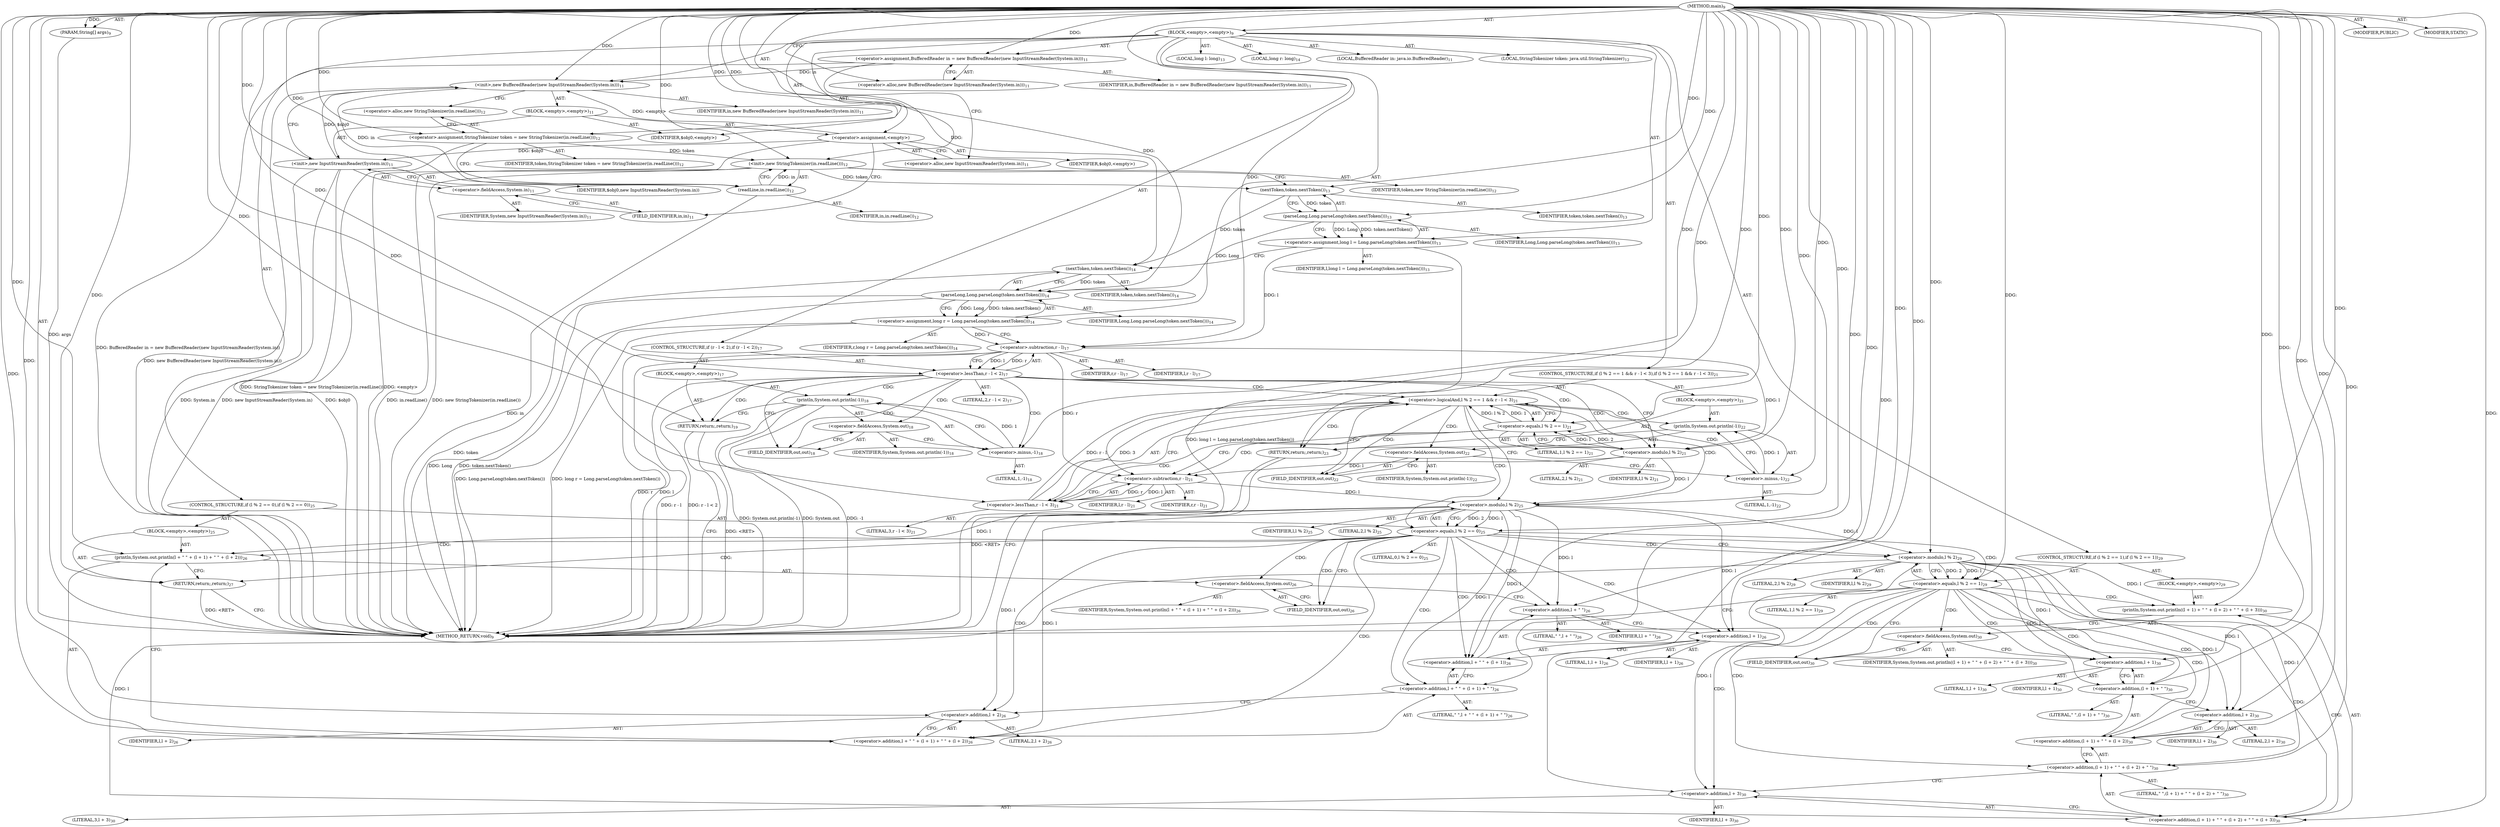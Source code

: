 digraph "main" {  
"21" [label = <(METHOD,main)<SUB>9</SUB>> ]
"22" [label = <(PARAM,String[] args)<SUB>9</SUB>> ]
"23" [label = <(BLOCK,&lt;empty&gt;,&lt;empty&gt;)<SUB>9</SUB>> ]
"4" [label = <(LOCAL,BufferedReader in: java.io.BufferedReader)<SUB>11</SUB>> ]
"24" [label = <(&lt;operator&gt;.assignment,BufferedReader in = new BufferedReader(new InputStreamReader(System.in)))<SUB>11</SUB>> ]
"25" [label = <(IDENTIFIER,in,BufferedReader in = new BufferedReader(new InputStreamReader(System.in)))<SUB>11</SUB>> ]
"26" [label = <(&lt;operator&gt;.alloc,new BufferedReader(new InputStreamReader(System.in)))<SUB>11</SUB>> ]
"27" [label = <(&lt;init&gt;,new BufferedReader(new InputStreamReader(System.in)))<SUB>11</SUB>> ]
"3" [label = <(IDENTIFIER,in,new BufferedReader(new InputStreamReader(System.in)))<SUB>11</SUB>> ]
"28" [label = <(BLOCK,&lt;empty&gt;,&lt;empty&gt;)<SUB>11</SUB>> ]
"29" [label = <(&lt;operator&gt;.assignment,&lt;empty&gt;)> ]
"30" [label = <(IDENTIFIER,$obj0,&lt;empty&gt;)> ]
"31" [label = <(&lt;operator&gt;.alloc,new InputStreamReader(System.in))<SUB>11</SUB>> ]
"32" [label = <(&lt;init&gt;,new InputStreamReader(System.in))<SUB>11</SUB>> ]
"33" [label = <(IDENTIFIER,$obj0,new InputStreamReader(System.in))> ]
"34" [label = <(&lt;operator&gt;.fieldAccess,System.in)<SUB>11</SUB>> ]
"35" [label = <(IDENTIFIER,System,new InputStreamReader(System.in))<SUB>11</SUB>> ]
"36" [label = <(FIELD_IDENTIFIER,in,in)<SUB>11</SUB>> ]
"37" [label = <(IDENTIFIER,$obj0,&lt;empty&gt;)> ]
"6" [label = <(LOCAL,StringTokenizer token: java.util.StringTokenizer)<SUB>12</SUB>> ]
"38" [label = <(&lt;operator&gt;.assignment,StringTokenizer token = new StringTokenizer(in.readLine()))<SUB>12</SUB>> ]
"39" [label = <(IDENTIFIER,token,StringTokenizer token = new StringTokenizer(in.readLine()))<SUB>12</SUB>> ]
"40" [label = <(&lt;operator&gt;.alloc,new StringTokenizer(in.readLine()))<SUB>12</SUB>> ]
"41" [label = <(&lt;init&gt;,new StringTokenizer(in.readLine()))<SUB>12</SUB>> ]
"5" [label = <(IDENTIFIER,token,new StringTokenizer(in.readLine()))<SUB>12</SUB>> ]
"42" [label = <(readLine,in.readLine())<SUB>12</SUB>> ]
"43" [label = <(IDENTIFIER,in,in.readLine())<SUB>12</SUB>> ]
"44" [label = <(LOCAL,long l: long)<SUB>13</SUB>> ]
"45" [label = <(&lt;operator&gt;.assignment,long l = Long.parseLong(token.nextToken()))<SUB>13</SUB>> ]
"46" [label = <(IDENTIFIER,l,long l = Long.parseLong(token.nextToken()))<SUB>13</SUB>> ]
"47" [label = <(parseLong,Long.parseLong(token.nextToken()))<SUB>13</SUB>> ]
"48" [label = <(IDENTIFIER,Long,Long.parseLong(token.nextToken()))<SUB>13</SUB>> ]
"49" [label = <(nextToken,token.nextToken())<SUB>13</SUB>> ]
"50" [label = <(IDENTIFIER,token,token.nextToken())<SUB>13</SUB>> ]
"51" [label = <(LOCAL,long r: long)<SUB>14</SUB>> ]
"52" [label = <(&lt;operator&gt;.assignment,long r = Long.parseLong(token.nextToken()))<SUB>14</SUB>> ]
"53" [label = <(IDENTIFIER,r,long r = Long.parseLong(token.nextToken()))<SUB>14</SUB>> ]
"54" [label = <(parseLong,Long.parseLong(token.nextToken()))<SUB>14</SUB>> ]
"55" [label = <(IDENTIFIER,Long,Long.parseLong(token.nextToken()))<SUB>14</SUB>> ]
"56" [label = <(nextToken,token.nextToken())<SUB>14</SUB>> ]
"57" [label = <(IDENTIFIER,token,token.nextToken())<SUB>14</SUB>> ]
"58" [label = <(CONTROL_STRUCTURE,if (r - l &lt; 2),if (r - l &lt; 2))<SUB>17</SUB>> ]
"59" [label = <(&lt;operator&gt;.lessThan,r - l &lt; 2)<SUB>17</SUB>> ]
"60" [label = <(&lt;operator&gt;.subtraction,r - l)<SUB>17</SUB>> ]
"61" [label = <(IDENTIFIER,r,r - l)<SUB>17</SUB>> ]
"62" [label = <(IDENTIFIER,l,r - l)<SUB>17</SUB>> ]
"63" [label = <(LITERAL,2,r - l &lt; 2)<SUB>17</SUB>> ]
"64" [label = <(BLOCK,&lt;empty&gt;,&lt;empty&gt;)<SUB>17</SUB>> ]
"65" [label = <(println,System.out.println(-1))<SUB>18</SUB>> ]
"66" [label = <(&lt;operator&gt;.fieldAccess,System.out)<SUB>18</SUB>> ]
"67" [label = <(IDENTIFIER,System,System.out.println(-1))<SUB>18</SUB>> ]
"68" [label = <(FIELD_IDENTIFIER,out,out)<SUB>18</SUB>> ]
"69" [label = <(&lt;operator&gt;.minus,-1)<SUB>18</SUB>> ]
"70" [label = <(LITERAL,1,-1)<SUB>18</SUB>> ]
"71" [label = <(RETURN,return;,return;)<SUB>19</SUB>> ]
"72" [label = <(CONTROL_STRUCTURE,if (l % 2 == 1 &amp;&amp; r - l &lt; 3),if (l % 2 == 1 &amp;&amp; r - l &lt; 3))<SUB>21</SUB>> ]
"73" [label = <(&lt;operator&gt;.logicalAnd,l % 2 == 1 &amp;&amp; r - l &lt; 3)<SUB>21</SUB>> ]
"74" [label = <(&lt;operator&gt;.equals,l % 2 == 1)<SUB>21</SUB>> ]
"75" [label = <(&lt;operator&gt;.modulo,l % 2)<SUB>21</SUB>> ]
"76" [label = <(IDENTIFIER,l,l % 2)<SUB>21</SUB>> ]
"77" [label = <(LITERAL,2,l % 2)<SUB>21</SUB>> ]
"78" [label = <(LITERAL,1,l % 2 == 1)<SUB>21</SUB>> ]
"79" [label = <(&lt;operator&gt;.lessThan,r - l &lt; 3)<SUB>21</SUB>> ]
"80" [label = <(&lt;operator&gt;.subtraction,r - l)<SUB>21</SUB>> ]
"81" [label = <(IDENTIFIER,r,r - l)<SUB>21</SUB>> ]
"82" [label = <(IDENTIFIER,l,r - l)<SUB>21</SUB>> ]
"83" [label = <(LITERAL,3,r - l &lt; 3)<SUB>21</SUB>> ]
"84" [label = <(BLOCK,&lt;empty&gt;,&lt;empty&gt;)<SUB>21</SUB>> ]
"85" [label = <(println,System.out.println(-1))<SUB>22</SUB>> ]
"86" [label = <(&lt;operator&gt;.fieldAccess,System.out)<SUB>22</SUB>> ]
"87" [label = <(IDENTIFIER,System,System.out.println(-1))<SUB>22</SUB>> ]
"88" [label = <(FIELD_IDENTIFIER,out,out)<SUB>22</SUB>> ]
"89" [label = <(&lt;operator&gt;.minus,-1)<SUB>22</SUB>> ]
"90" [label = <(LITERAL,1,-1)<SUB>22</SUB>> ]
"91" [label = <(RETURN,return;,return;)<SUB>23</SUB>> ]
"92" [label = <(CONTROL_STRUCTURE,if (l % 2 == 0),if (l % 2 == 0))<SUB>25</SUB>> ]
"93" [label = <(&lt;operator&gt;.equals,l % 2 == 0)<SUB>25</SUB>> ]
"94" [label = <(&lt;operator&gt;.modulo,l % 2)<SUB>25</SUB>> ]
"95" [label = <(IDENTIFIER,l,l % 2)<SUB>25</SUB>> ]
"96" [label = <(LITERAL,2,l % 2)<SUB>25</SUB>> ]
"97" [label = <(LITERAL,0,l % 2 == 0)<SUB>25</SUB>> ]
"98" [label = <(BLOCK,&lt;empty&gt;,&lt;empty&gt;)<SUB>25</SUB>> ]
"99" [label = <(println,System.out.println(l + &quot; &quot; + (l + 1) + &quot; &quot; + (l + 2)))<SUB>26</SUB>> ]
"100" [label = <(&lt;operator&gt;.fieldAccess,System.out)<SUB>26</SUB>> ]
"101" [label = <(IDENTIFIER,System,System.out.println(l + &quot; &quot; + (l + 1) + &quot; &quot; + (l + 2)))<SUB>26</SUB>> ]
"102" [label = <(FIELD_IDENTIFIER,out,out)<SUB>26</SUB>> ]
"103" [label = <(&lt;operator&gt;.addition,l + &quot; &quot; + (l + 1) + &quot; &quot; + (l + 2))<SUB>26</SUB>> ]
"104" [label = <(&lt;operator&gt;.addition,l + &quot; &quot; + (l + 1) + &quot; &quot;)<SUB>26</SUB>> ]
"105" [label = <(&lt;operator&gt;.addition,l + &quot; &quot; + (l + 1))<SUB>26</SUB>> ]
"106" [label = <(&lt;operator&gt;.addition,l + &quot; &quot;)<SUB>26</SUB>> ]
"107" [label = <(IDENTIFIER,l,l + &quot; &quot;)<SUB>26</SUB>> ]
"108" [label = <(LITERAL,&quot; &quot;,l + &quot; &quot;)<SUB>26</SUB>> ]
"109" [label = <(&lt;operator&gt;.addition,l + 1)<SUB>26</SUB>> ]
"110" [label = <(IDENTIFIER,l,l + 1)<SUB>26</SUB>> ]
"111" [label = <(LITERAL,1,l + 1)<SUB>26</SUB>> ]
"112" [label = <(LITERAL,&quot; &quot;,l + &quot; &quot; + (l + 1) + &quot; &quot;)<SUB>26</SUB>> ]
"113" [label = <(&lt;operator&gt;.addition,l + 2)<SUB>26</SUB>> ]
"114" [label = <(IDENTIFIER,l,l + 2)<SUB>26</SUB>> ]
"115" [label = <(LITERAL,2,l + 2)<SUB>26</SUB>> ]
"116" [label = <(RETURN,return;,return;)<SUB>27</SUB>> ]
"117" [label = <(CONTROL_STRUCTURE,if (l % 2 == 1),if (l % 2 == 1))<SUB>29</SUB>> ]
"118" [label = <(&lt;operator&gt;.equals,l % 2 == 1)<SUB>29</SUB>> ]
"119" [label = <(&lt;operator&gt;.modulo,l % 2)<SUB>29</SUB>> ]
"120" [label = <(IDENTIFIER,l,l % 2)<SUB>29</SUB>> ]
"121" [label = <(LITERAL,2,l % 2)<SUB>29</SUB>> ]
"122" [label = <(LITERAL,1,l % 2 == 1)<SUB>29</SUB>> ]
"123" [label = <(BLOCK,&lt;empty&gt;,&lt;empty&gt;)<SUB>29</SUB>> ]
"124" [label = <(println,System.out.println((l + 1) + &quot; &quot; + (l + 2) + &quot; &quot; + (l + 3)))<SUB>30</SUB>> ]
"125" [label = <(&lt;operator&gt;.fieldAccess,System.out)<SUB>30</SUB>> ]
"126" [label = <(IDENTIFIER,System,System.out.println((l + 1) + &quot; &quot; + (l + 2) + &quot; &quot; + (l + 3)))<SUB>30</SUB>> ]
"127" [label = <(FIELD_IDENTIFIER,out,out)<SUB>30</SUB>> ]
"128" [label = <(&lt;operator&gt;.addition,(l + 1) + &quot; &quot; + (l + 2) + &quot; &quot; + (l + 3))<SUB>30</SUB>> ]
"129" [label = <(&lt;operator&gt;.addition,(l + 1) + &quot; &quot; + (l + 2) + &quot; &quot;)<SUB>30</SUB>> ]
"130" [label = <(&lt;operator&gt;.addition,(l + 1) + &quot; &quot; + (l + 2))<SUB>30</SUB>> ]
"131" [label = <(&lt;operator&gt;.addition,(l + 1) + &quot; &quot;)<SUB>30</SUB>> ]
"132" [label = <(&lt;operator&gt;.addition,l + 1)<SUB>30</SUB>> ]
"133" [label = <(IDENTIFIER,l,l + 1)<SUB>30</SUB>> ]
"134" [label = <(LITERAL,1,l + 1)<SUB>30</SUB>> ]
"135" [label = <(LITERAL,&quot; &quot;,(l + 1) + &quot; &quot;)<SUB>30</SUB>> ]
"136" [label = <(&lt;operator&gt;.addition,l + 2)<SUB>30</SUB>> ]
"137" [label = <(IDENTIFIER,l,l + 2)<SUB>30</SUB>> ]
"138" [label = <(LITERAL,2,l + 2)<SUB>30</SUB>> ]
"139" [label = <(LITERAL,&quot; &quot;,(l + 1) + &quot; &quot; + (l + 2) + &quot; &quot;)<SUB>30</SUB>> ]
"140" [label = <(&lt;operator&gt;.addition,l + 3)<SUB>30</SUB>> ]
"141" [label = <(IDENTIFIER,l,l + 3)<SUB>30</SUB>> ]
"142" [label = <(LITERAL,3,l + 3)<SUB>30</SUB>> ]
"143" [label = <(MODIFIER,PUBLIC)> ]
"144" [label = <(MODIFIER,STATIC)> ]
"145" [label = <(METHOD_RETURN,void)<SUB>9</SUB>> ]
  "21" -> "22"  [ label = "AST: "] 
  "21" -> "23"  [ label = "AST: "] 
  "21" -> "143"  [ label = "AST: "] 
  "21" -> "144"  [ label = "AST: "] 
  "21" -> "145"  [ label = "AST: "] 
  "23" -> "4"  [ label = "AST: "] 
  "23" -> "24"  [ label = "AST: "] 
  "23" -> "27"  [ label = "AST: "] 
  "23" -> "6"  [ label = "AST: "] 
  "23" -> "38"  [ label = "AST: "] 
  "23" -> "41"  [ label = "AST: "] 
  "23" -> "44"  [ label = "AST: "] 
  "23" -> "45"  [ label = "AST: "] 
  "23" -> "51"  [ label = "AST: "] 
  "23" -> "52"  [ label = "AST: "] 
  "23" -> "58"  [ label = "AST: "] 
  "23" -> "72"  [ label = "AST: "] 
  "23" -> "92"  [ label = "AST: "] 
  "23" -> "117"  [ label = "AST: "] 
  "24" -> "25"  [ label = "AST: "] 
  "24" -> "26"  [ label = "AST: "] 
  "27" -> "3"  [ label = "AST: "] 
  "27" -> "28"  [ label = "AST: "] 
  "28" -> "29"  [ label = "AST: "] 
  "28" -> "32"  [ label = "AST: "] 
  "28" -> "37"  [ label = "AST: "] 
  "29" -> "30"  [ label = "AST: "] 
  "29" -> "31"  [ label = "AST: "] 
  "32" -> "33"  [ label = "AST: "] 
  "32" -> "34"  [ label = "AST: "] 
  "34" -> "35"  [ label = "AST: "] 
  "34" -> "36"  [ label = "AST: "] 
  "38" -> "39"  [ label = "AST: "] 
  "38" -> "40"  [ label = "AST: "] 
  "41" -> "5"  [ label = "AST: "] 
  "41" -> "42"  [ label = "AST: "] 
  "42" -> "43"  [ label = "AST: "] 
  "45" -> "46"  [ label = "AST: "] 
  "45" -> "47"  [ label = "AST: "] 
  "47" -> "48"  [ label = "AST: "] 
  "47" -> "49"  [ label = "AST: "] 
  "49" -> "50"  [ label = "AST: "] 
  "52" -> "53"  [ label = "AST: "] 
  "52" -> "54"  [ label = "AST: "] 
  "54" -> "55"  [ label = "AST: "] 
  "54" -> "56"  [ label = "AST: "] 
  "56" -> "57"  [ label = "AST: "] 
  "58" -> "59"  [ label = "AST: "] 
  "58" -> "64"  [ label = "AST: "] 
  "59" -> "60"  [ label = "AST: "] 
  "59" -> "63"  [ label = "AST: "] 
  "60" -> "61"  [ label = "AST: "] 
  "60" -> "62"  [ label = "AST: "] 
  "64" -> "65"  [ label = "AST: "] 
  "64" -> "71"  [ label = "AST: "] 
  "65" -> "66"  [ label = "AST: "] 
  "65" -> "69"  [ label = "AST: "] 
  "66" -> "67"  [ label = "AST: "] 
  "66" -> "68"  [ label = "AST: "] 
  "69" -> "70"  [ label = "AST: "] 
  "72" -> "73"  [ label = "AST: "] 
  "72" -> "84"  [ label = "AST: "] 
  "73" -> "74"  [ label = "AST: "] 
  "73" -> "79"  [ label = "AST: "] 
  "74" -> "75"  [ label = "AST: "] 
  "74" -> "78"  [ label = "AST: "] 
  "75" -> "76"  [ label = "AST: "] 
  "75" -> "77"  [ label = "AST: "] 
  "79" -> "80"  [ label = "AST: "] 
  "79" -> "83"  [ label = "AST: "] 
  "80" -> "81"  [ label = "AST: "] 
  "80" -> "82"  [ label = "AST: "] 
  "84" -> "85"  [ label = "AST: "] 
  "84" -> "91"  [ label = "AST: "] 
  "85" -> "86"  [ label = "AST: "] 
  "85" -> "89"  [ label = "AST: "] 
  "86" -> "87"  [ label = "AST: "] 
  "86" -> "88"  [ label = "AST: "] 
  "89" -> "90"  [ label = "AST: "] 
  "92" -> "93"  [ label = "AST: "] 
  "92" -> "98"  [ label = "AST: "] 
  "93" -> "94"  [ label = "AST: "] 
  "93" -> "97"  [ label = "AST: "] 
  "94" -> "95"  [ label = "AST: "] 
  "94" -> "96"  [ label = "AST: "] 
  "98" -> "99"  [ label = "AST: "] 
  "98" -> "116"  [ label = "AST: "] 
  "99" -> "100"  [ label = "AST: "] 
  "99" -> "103"  [ label = "AST: "] 
  "100" -> "101"  [ label = "AST: "] 
  "100" -> "102"  [ label = "AST: "] 
  "103" -> "104"  [ label = "AST: "] 
  "103" -> "113"  [ label = "AST: "] 
  "104" -> "105"  [ label = "AST: "] 
  "104" -> "112"  [ label = "AST: "] 
  "105" -> "106"  [ label = "AST: "] 
  "105" -> "109"  [ label = "AST: "] 
  "106" -> "107"  [ label = "AST: "] 
  "106" -> "108"  [ label = "AST: "] 
  "109" -> "110"  [ label = "AST: "] 
  "109" -> "111"  [ label = "AST: "] 
  "113" -> "114"  [ label = "AST: "] 
  "113" -> "115"  [ label = "AST: "] 
  "117" -> "118"  [ label = "AST: "] 
  "117" -> "123"  [ label = "AST: "] 
  "118" -> "119"  [ label = "AST: "] 
  "118" -> "122"  [ label = "AST: "] 
  "119" -> "120"  [ label = "AST: "] 
  "119" -> "121"  [ label = "AST: "] 
  "123" -> "124"  [ label = "AST: "] 
  "124" -> "125"  [ label = "AST: "] 
  "124" -> "128"  [ label = "AST: "] 
  "125" -> "126"  [ label = "AST: "] 
  "125" -> "127"  [ label = "AST: "] 
  "128" -> "129"  [ label = "AST: "] 
  "128" -> "140"  [ label = "AST: "] 
  "129" -> "130"  [ label = "AST: "] 
  "129" -> "139"  [ label = "AST: "] 
  "130" -> "131"  [ label = "AST: "] 
  "130" -> "136"  [ label = "AST: "] 
  "131" -> "132"  [ label = "AST: "] 
  "131" -> "135"  [ label = "AST: "] 
  "132" -> "133"  [ label = "AST: "] 
  "132" -> "134"  [ label = "AST: "] 
  "136" -> "137"  [ label = "AST: "] 
  "136" -> "138"  [ label = "AST: "] 
  "140" -> "141"  [ label = "AST: "] 
  "140" -> "142"  [ label = "AST: "] 
  "24" -> "31"  [ label = "CFG: "] 
  "27" -> "40"  [ label = "CFG: "] 
  "38" -> "42"  [ label = "CFG: "] 
  "41" -> "49"  [ label = "CFG: "] 
  "45" -> "56"  [ label = "CFG: "] 
  "52" -> "60"  [ label = "CFG: "] 
  "26" -> "24"  [ label = "CFG: "] 
  "40" -> "38"  [ label = "CFG: "] 
  "42" -> "41"  [ label = "CFG: "] 
  "47" -> "45"  [ label = "CFG: "] 
  "54" -> "52"  [ label = "CFG: "] 
  "59" -> "68"  [ label = "CFG: "] 
  "59" -> "75"  [ label = "CFG: "] 
  "73" -> "88"  [ label = "CFG: "] 
  "73" -> "94"  [ label = "CFG: "] 
  "93" -> "102"  [ label = "CFG: "] 
  "93" -> "119"  [ label = "CFG: "] 
  "118" -> "145"  [ label = "CFG: "] 
  "118" -> "127"  [ label = "CFG: "] 
  "29" -> "36"  [ label = "CFG: "] 
  "32" -> "27"  [ label = "CFG: "] 
  "49" -> "47"  [ label = "CFG: "] 
  "56" -> "54"  [ label = "CFG: "] 
  "60" -> "59"  [ label = "CFG: "] 
  "65" -> "71"  [ label = "CFG: "] 
  "71" -> "145"  [ label = "CFG: "] 
  "74" -> "73"  [ label = "CFG: "] 
  "74" -> "80"  [ label = "CFG: "] 
  "79" -> "73"  [ label = "CFG: "] 
  "85" -> "91"  [ label = "CFG: "] 
  "91" -> "145"  [ label = "CFG: "] 
  "94" -> "93"  [ label = "CFG: "] 
  "99" -> "116"  [ label = "CFG: "] 
  "116" -> "145"  [ label = "CFG: "] 
  "119" -> "118"  [ label = "CFG: "] 
  "124" -> "145"  [ label = "CFG: "] 
  "31" -> "29"  [ label = "CFG: "] 
  "34" -> "32"  [ label = "CFG: "] 
  "66" -> "69"  [ label = "CFG: "] 
  "69" -> "65"  [ label = "CFG: "] 
  "75" -> "74"  [ label = "CFG: "] 
  "80" -> "79"  [ label = "CFG: "] 
  "86" -> "89"  [ label = "CFG: "] 
  "89" -> "85"  [ label = "CFG: "] 
  "100" -> "106"  [ label = "CFG: "] 
  "103" -> "99"  [ label = "CFG: "] 
  "125" -> "132"  [ label = "CFG: "] 
  "128" -> "124"  [ label = "CFG: "] 
  "36" -> "34"  [ label = "CFG: "] 
  "68" -> "66"  [ label = "CFG: "] 
  "88" -> "86"  [ label = "CFG: "] 
  "102" -> "100"  [ label = "CFG: "] 
  "104" -> "113"  [ label = "CFG: "] 
  "113" -> "103"  [ label = "CFG: "] 
  "127" -> "125"  [ label = "CFG: "] 
  "129" -> "140"  [ label = "CFG: "] 
  "140" -> "128"  [ label = "CFG: "] 
  "105" -> "104"  [ label = "CFG: "] 
  "130" -> "129"  [ label = "CFG: "] 
  "106" -> "109"  [ label = "CFG: "] 
  "109" -> "105"  [ label = "CFG: "] 
  "131" -> "136"  [ label = "CFG: "] 
  "136" -> "130"  [ label = "CFG: "] 
  "132" -> "131"  [ label = "CFG: "] 
  "21" -> "26"  [ label = "CFG: "] 
  "71" -> "145"  [ label = "DDG: &lt;RET&gt;"] 
  "91" -> "145"  [ label = "DDG: &lt;RET&gt;"] 
  "116" -> "145"  [ label = "DDG: &lt;RET&gt;"] 
  "22" -> "145"  [ label = "DDG: args"] 
  "24" -> "145"  [ label = "DDG: BufferedReader in = new BufferedReader(new InputStreamReader(System.in))"] 
  "29" -> "145"  [ label = "DDG: &lt;empty&gt;"] 
  "32" -> "145"  [ label = "DDG: $obj0"] 
  "32" -> "145"  [ label = "DDG: System.in"] 
  "32" -> "145"  [ label = "DDG: new InputStreamReader(System.in)"] 
  "27" -> "145"  [ label = "DDG: new BufferedReader(new InputStreamReader(System.in))"] 
  "38" -> "145"  [ label = "DDG: StringTokenizer token = new StringTokenizer(in.readLine())"] 
  "42" -> "145"  [ label = "DDG: in"] 
  "41" -> "145"  [ label = "DDG: in.readLine()"] 
  "41" -> "145"  [ label = "DDG: new StringTokenizer(in.readLine())"] 
  "45" -> "145"  [ label = "DDG: long l = Long.parseLong(token.nextToken())"] 
  "54" -> "145"  [ label = "DDG: Long"] 
  "56" -> "145"  [ label = "DDG: token"] 
  "54" -> "145"  [ label = "DDG: token.nextToken()"] 
  "52" -> "145"  [ label = "DDG: Long.parseLong(token.nextToken())"] 
  "52" -> "145"  [ label = "DDG: long r = Long.parseLong(token.nextToken())"] 
  "60" -> "145"  [ label = "DDG: r"] 
  "60" -> "145"  [ label = "DDG: l"] 
  "59" -> "145"  [ label = "DDG: r - l"] 
  "59" -> "145"  [ label = "DDG: r - l &lt; 2"] 
  "65" -> "145"  [ label = "DDG: System.out"] 
  "65" -> "145"  [ label = "DDG: -1"] 
  "65" -> "145"  [ label = "DDG: System.out.println(-1)"] 
  "21" -> "22"  [ label = "DDG: "] 
  "21" -> "24"  [ label = "DDG: "] 
  "21" -> "38"  [ label = "DDG: "] 
  "47" -> "45"  [ label = "DDG: Long"] 
  "47" -> "45"  [ label = "DDG: token.nextToken()"] 
  "54" -> "52"  [ label = "DDG: Long"] 
  "54" -> "52"  [ label = "DDG: token.nextToken()"] 
  "24" -> "27"  [ label = "DDG: in"] 
  "21" -> "27"  [ label = "DDG: "] 
  "29" -> "27"  [ label = "DDG: &lt;empty&gt;"] 
  "32" -> "27"  [ label = "DDG: $obj0"] 
  "38" -> "41"  [ label = "DDG: token"] 
  "21" -> "41"  [ label = "DDG: "] 
  "42" -> "41"  [ label = "DDG: in"] 
  "21" -> "29"  [ label = "DDG: "] 
  "21" -> "37"  [ label = "DDG: "] 
  "27" -> "42"  [ label = "DDG: in"] 
  "21" -> "42"  [ label = "DDG: "] 
  "21" -> "47"  [ label = "DDG: "] 
  "49" -> "47"  [ label = "DDG: token"] 
  "47" -> "54"  [ label = "DDG: Long"] 
  "21" -> "54"  [ label = "DDG: "] 
  "56" -> "54"  [ label = "DDG: token"] 
  "60" -> "59"  [ label = "DDG: r"] 
  "60" -> "59"  [ label = "DDG: l"] 
  "21" -> "59"  [ label = "DDG: "] 
  "21" -> "71"  [ label = "DDG: "] 
  "74" -> "73"  [ label = "DDG: l % 2"] 
  "74" -> "73"  [ label = "DDG: 1"] 
  "79" -> "73"  [ label = "DDG: r - l"] 
  "79" -> "73"  [ label = "DDG: 3"] 
  "21" -> "91"  [ label = "DDG: "] 
  "94" -> "93"  [ label = "DDG: l"] 
  "94" -> "93"  [ label = "DDG: 2"] 
  "21" -> "93"  [ label = "DDG: "] 
  "21" -> "116"  [ label = "DDG: "] 
  "119" -> "118"  [ label = "DDG: l"] 
  "119" -> "118"  [ label = "DDG: 2"] 
  "21" -> "118"  [ label = "DDG: "] 
  "29" -> "32"  [ label = "DDG: $obj0"] 
  "21" -> "32"  [ label = "DDG: "] 
  "41" -> "49"  [ label = "DDG: token"] 
  "21" -> "49"  [ label = "DDG: "] 
  "49" -> "56"  [ label = "DDG: token"] 
  "21" -> "56"  [ label = "DDG: "] 
  "52" -> "60"  [ label = "DDG: r"] 
  "21" -> "60"  [ label = "DDG: "] 
  "45" -> "60"  [ label = "DDG: l"] 
  "69" -> "65"  [ label = "DDG: 1"] 
  "75" -> "74"  [ label = "DDG: l"] 
  "75" -> "74"  [ label = "DDG: 2"] 
  "21" -> "74"  [ label = "DDG: "] 
  "80" -> "79"  [ label = "DDG: r"] 
  "80" -> "79"  [ label = "DDG: l"] 
  "21" -> "79"  [ label = "DDG: "] 
  "89" -> "85"  [ label = "DDG: 1"] 
  "75" -> "94"  [ label = "DDG: l"] 
  "80" -> "94"  [ label = "DDG: l"] 
  "21" -> "94"  [ label = "DDG: "] 
  "94" -> "99"  [ label = "DDG: l"] 
  "21" -> "99"  [ label = "DDG: "] 
  "94" -> "119"  [ label = "DDG: l"] 
  "21" -> "119"  [ label = "DDG: "] 
  "119" -> "124"  [ label = "DDG: l"] 
  "21" -> "124"  [ label = "DDG: "] 
  "21" -> "69"  [ label = "DDG: "] 
  "60" -> "75"  [ label = "DDG: l"] 
  "21" -> "75"  [ label = "DDG: "] 
  "60" -> "80"  [ label = "DDG: r"] 
  "21" -> "80"  [ label = "DDG: "] 
  "75" -> "80"  [ label = "DDG: l"] 
  "21" -> "89"  [ label = "DDG: "] 
  "94" -> "103"  [ label = "DDG: l"] 
  "21" -> "103"  [ label = "DDG: "] 
  "119" -> "128"  [ label = "DDG: l"] 
  "21" -> "128"  [ label = "DDG: "] 
  "94" -> "104"  [ label = "DDG: l"] 
  "21" -> "104"  [ label = "DDG: "] 
  "21" -> "113"  [ label = "DDG: "] 
  "94" -> "113"  [ label = "DDG: l"] 
  "119" -> "129"  [ label = "DDG: l"] 
  "21" -> "129"  [ label = "DDG: "] 
  "21" -> "140"  [ label = "DDG: "] 
  "119" -> "140"  [ label = "DDG: l"] 
  "94" -> "105"  [ label = "DDG: l"] 
  "21" -> "105"  [ label = "DDG: "] 
  "119" -> "130"  [ label = "DDG: l"] 
  "21" -> "130"  [ label = "DDG: "] 
  "94" -> "106"  [ label = "DDG: l"] 
  "21" -> "106"  [ label = "DDG: "] 
  "21" -> "109"  [ label = "DDG: "] 
  "94" -> "109"  [ label = "DDG: l"] 
  "119" -> "131"  [ label = "DDG: l"] 
  "21" -> "131"  [ label = "DDG: "] 
  "21" -> "136"  [ label = "DDG: "] 
  "119" -> "136"  [ label = "DDG: l"] 
  "119" -> "132"  [ label = "DDG: l"] 
  "21" -> "132"  [ label = "DDG: "] 
  "59" -> "68"  [ label = "CDG: "] 
  "59" -> "73"  [ label = "CDG: "] 
  "59" -> "66"  [ label = "CDG: "] 
  "59" -> "75"  [ label = "CDG: "] 
  "59" -> "69"  [ label = "CDG: "] 
  "59" -> "74"  [ label = "CDG: "] 
  "59" -> "65"  [ label = "CDG: "] 
  "59" -> "71"  [ label = "CDG: "] 
  "73" -> "94"  [ label = "CDG: "] 
  "73" -> "89"  [ label = "CDG: "] 
  "73" -> "85"  [ label = "CDG: "] 
  "73" -> "91"  [ label = "CDG: "] 
  "73" -> "93"  [ label = "CDG: "] 
  "73" -> "88"  [ label = "CDG: "] 
  "73" -> "86"  [ label = "CDG: "] 
  "93" -> "113"  [ label = "CDG: "] 
  "93" -> "116"  [ label = "CDG: "] 
  "93" -> "99"  [ label = "CDG: "] 
  "93" -> "102"  [ label = "CDG: "] 
  "93" -> "103"  [ label = "CDG: "] 
  "93" -> "104"  [ label = "CDG: "] 
  "93" -> "119"  [ label = "CDG: "] 
  "93" -> "106"  [ label = "CDG: "] 
  "93" -> "105"  [ label = "CDG: "] 
  "93" -> "118"  [ label = "CDG: "] 
  "93" -> "100"  [ label = "CDG: "] 
  "93" -> "109"  [ label = "CDG: "] 
  "118" -> "136"  [ label = "CDG: "] 
  "118" -> "128"  [ label = "CDG: "] 
  "118" -> "131"  [ label = "CDG: "] 
  "118" -> "132"  [ label = "CDG: "] 
  "118" -> "129"  [ label = "CDG: "] 
  "118" -> "140"  [ label = "CDG: "] 
  "118" -> "130"  [ label = "CDG: "] 
  "118" -> "127"  [ label = "CDG: "] 
  "118" -> "124"  [ label = "CDG: "] 
  "118" -> "125"  [ label = "CDG: "] 
  "74" -> "79"  [ label = "CDG: "] 
  "74" -> "80"  [ label = "CDG: "] 
}
